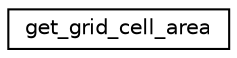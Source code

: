 digraph "Graphical Class Hierarchy"
{
 // INTERACTIVE_SVG=YES
 // LATEX_PDF_SIZE
  edge [fontname="Helvetica",fontsize="10",labelfontname="Helvetica",labelfontsize="10"];
  node [fontname="Helvetica",fontsize="10",shape=record];
  rankdir="LR";
  Node0 [label="get_grid_cell_area",height=0.2,width=0.4,color="black", fillcolor="white", style="filled",URL="$interfacegrid__mod_1_1get__grid__cell__area.html",tooltip=" "];
}
